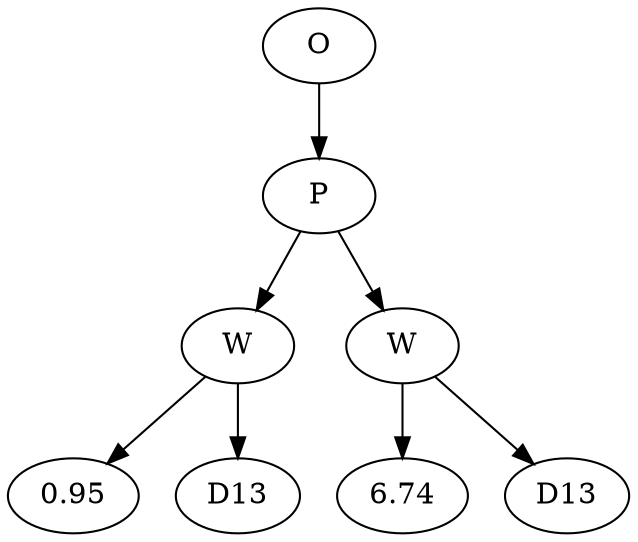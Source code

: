 // Tree
digraph {
	1678367 [label=O]
	1678368 [label=P]
	1678367 -> 1678368
	1678369 [label=W]
	1678368 -> 1678369
	1678370 [label=0.95]
	1678369 -> 1678370
	1678371 [label=D13]
	1678369 -> 1678371
	1678372 [label=W]
	1678368 -> 1678372
	1678373 [label=6.74]
	1678372 -> 1678373
	1678374 [label=D13]
	1678372 -> 1678374
}
